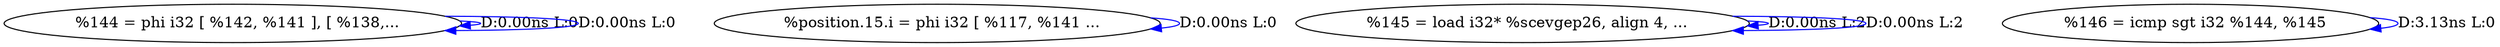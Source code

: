 digraph {
Node0x28625c0[label="  %144 = phi i32 [ %142, %141 ], [ %138,..."];
Node0x28625c0 -> Node0x28625c0[label="D:0.00ns L:0",color=blue];
Node0x28625c0 -> Node0x28625c0[label="D:0.00ns L:0",color=blue];
Node0x28626a0[label="  %position.15.i = phi i32 [ %117, %141 ..."];
Node0x28626a0 -> Node0x28626a0[label="D:0.00ns L:0",color=blue];
Node0x2862780[label="  %145 = load i32* %scevgep26, align 4, ..."];
Node0x2862780 -> Node0x2862780[label="D:0.00ns L:2",color=blue];
Node0x2862780 -> Node0x2862780[label="D:0.00ns L:2",color=blue];
Node0x2862860[label="  %146 = icmp sgt i32 %144, %145"];
Node0x2862860 -> Node0x2862860[label="D:3.13ns L:0",color=blue];
}
